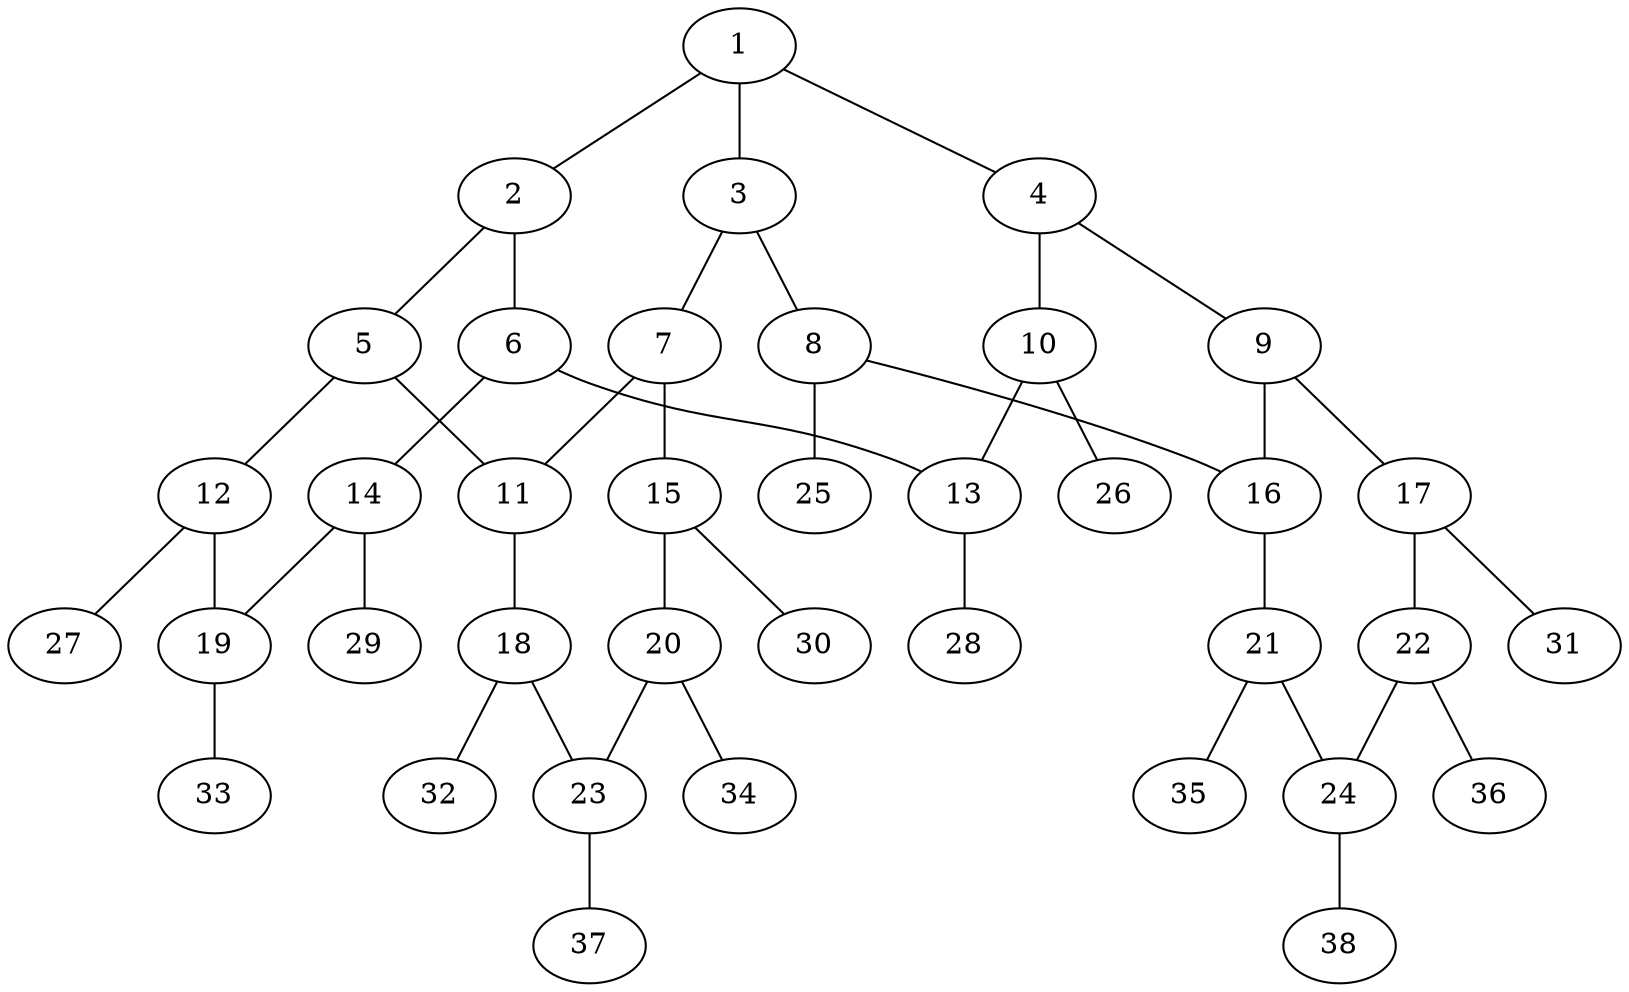 graph molecule_2176 {
	1	 [chem=C];
	2	 [chem=C];
	1 -- 2	 [valence=2];
	3	 [chem=C];
	1 -- 3	 [valence=1];
	4	 [chem=C];
	1 -- 4	 [valence=1];
	5	 [chem=C];
	2 -- 5	 [valence=1];
	6	 [chem=C];
	2 -- 6	 [valence=1];
	7	 [chem=C];
	3 -- 7	 [valence=2];
	8	 [chem=C];
	3 -- 8	 [valence=1];
	9	 [chem=C];
	4 -- 9	 [valence=2];
	10	 [chem=C];
	4 -- 10	 [valence=1];
	11	 [chem=C];
	5 -- 11	 [valence=2];
	12	 [chem=C];
	5 -- 12	 [valence=1];
	13	 [chem=C];
	6 -- 13	 [valence=1];
	14	 [chem=C];
	6 -- 14	 [valence=2];
	7 -- 11	 [valence=1];
	15	 [chem=C];
	7 -- 15	 [valence=1];
	16	 [chem=C];
	8 -- 16	 [valence=2];
	25	 [chem=H];
	8 -- 25	 [valence=1];
	9 -- 16	 [valence=1];
	17	 [chem=C];
	9 -- 17	 [valence=1];
	10 -- 13	 [valence=2];
	26	 [chem=H];
	10 -- 26	 [valence=1];
	18	 [chem=C];
	11 -- 18	 [valence=1];
	19	 [chem=C];
	12 -- 19	 [valence=2];
	27	 [chem=H];
	12 -- 27	 [valence=1];
	28	 [chem=H];
	13 -- 28	 [valence=1];
	14 -- 19	 [valence=1];
	29	 [chem=H];
	14 -- 29	 [valence=1];
	20	 [chem=C];
	15 -- 20	 [valence=2];
	30	 [chem=H];
	15 -- 30	 [valence=1];
	21	 [chem=C];
	16 -- 21	 [valence=1];
	22	 [chem=C];
	17 -- 22	 [valence=2];
	31	 [chem=H];
	17 -- 31	 [valence=1];
	23	 [chem=C];
	18 -- 23	 [valence=2];
	32	 [chem=H];
	18 -- 32	 [valence=1];
	33	 [chem=H];
	19 -- 33	 [valence=1];
	20 -- 23	 [valence=1];
	34	 [chem=H];
	20 -- 34	 [valence=1];
	24	 [chem=C];
	21 -- 24	 [valence=2];
	35	 [chem=H];
	21 -- 35	 [valence=1];
	22 -- 24	 [valence=1];
	36	 [chem=H];
	22 -- 36	 [valence=1];
	37	 [chem=H];
	23 -- 37	 [valence=1];
	38	 [chem=H];
	24 -- 38	 [valence=1];
}
